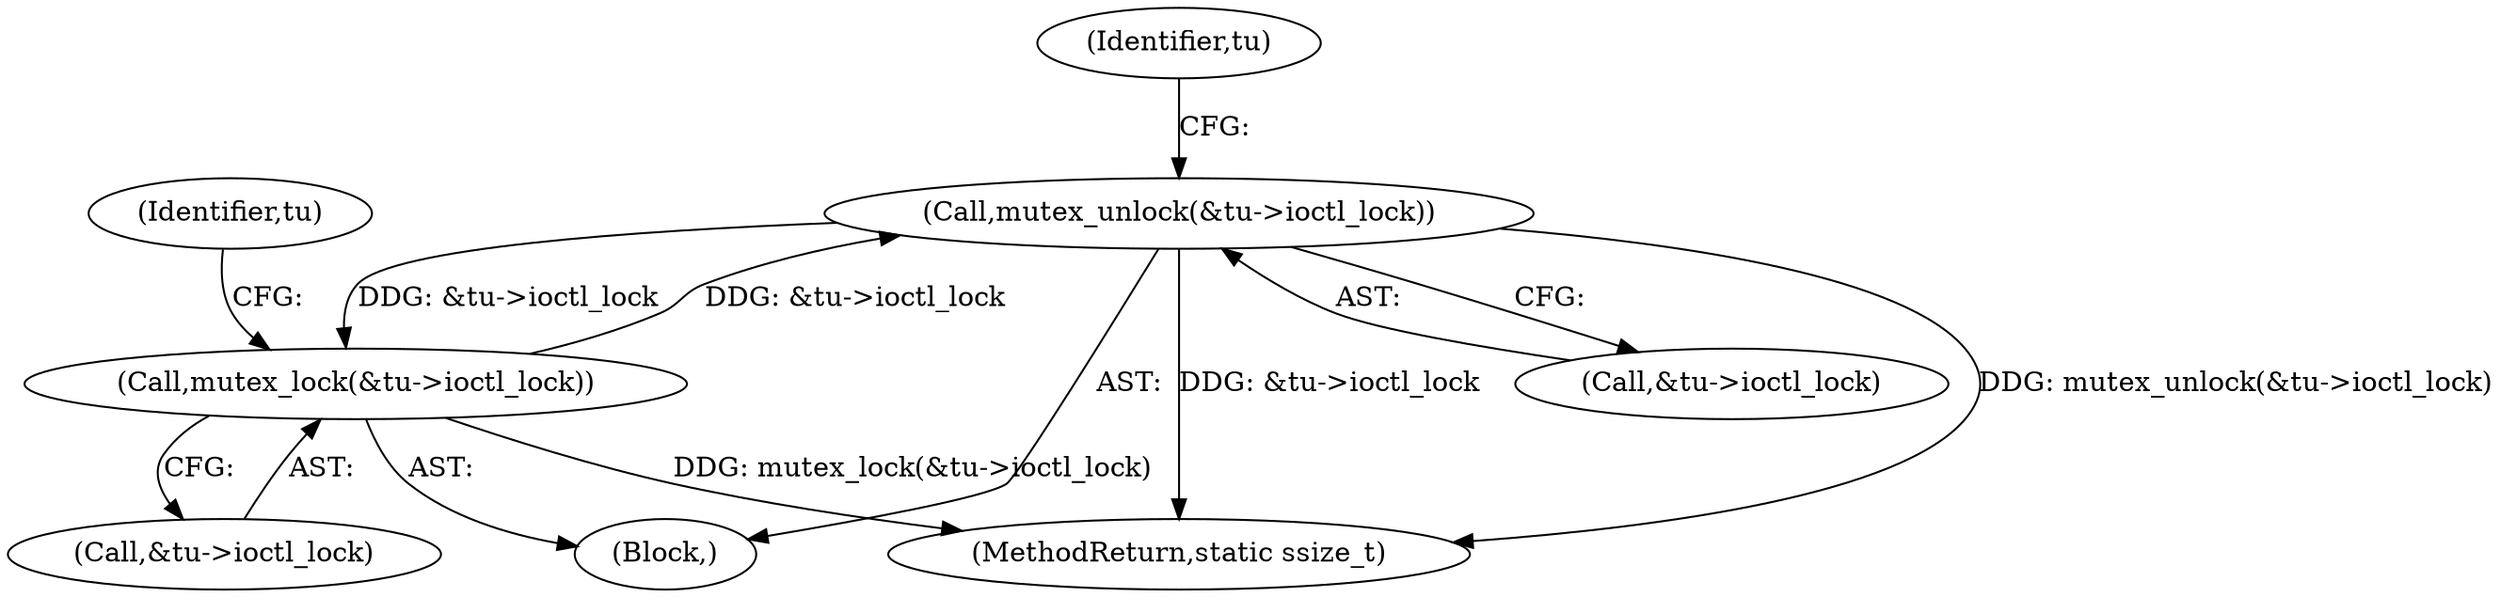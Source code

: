digraph "0_linux_d11662f4f798b50d8c8743f433842c3e40fe3378@API" {
"1000285" [label="(Call,mutex_unlock(&tu->ioctl_lock))"];
"1000243" [label="(Call,mutex_lock(&tu->ioctl_lock))"];
"1000285" [label="(Call,mutex_unlock(&tu->ioctl_lock))"];
"1000250" [label="(Identifier,tu)"];
"1000243" [label="(Call,mutex_lock(&tu->ioctl_lock))"];
"1000285" [label="(Call,mutex_unlock(&tu->ioctl_lock))"];
"1000293" [label="(Identifier,tu)"];
"1000319" [label="(MethodReturn,static ssize_t)"];
"1000286" [label="(Call,&tu->ioctl_lock)"];
"1000145" [label="(Block,)"];
"1000244" [label="(Call,&tu->ioctl_lock)"];
"1000285" -> "1000145"  [label="AST: "];
"1000285" -> "1000286"  [label="CFG: "];
"1000286" -> "1000285"  [label="AST: "];
"1000293" -> "1000285"  [label="CFG: "];
"1000285" -> "1000319"  [label="DDG: &tu->ioctl_lock"];
"1000285" -> "1000319"  [label="DDG: mutex_unlock(&tu->ioctl_lock)"];
"1000285" -> "1000243"  [label="DDG: &tu->ioctl_lock"];
"1000243" -> "1000285"  [label="DDG: &tu->ioctl_lock"];
"1000243" -> "1000145"  [label="AST: "];
"1000243" -> "1000244"  [label="CFG: "];
"1000244" -> "1000243"  [label="AST: "];
"1000250" -> "1000243"  [label="CFG: "];
"1000243" -> "1000319"  [label="DDG: mutex_lock(&tu->ioctl_lock)"];
}
